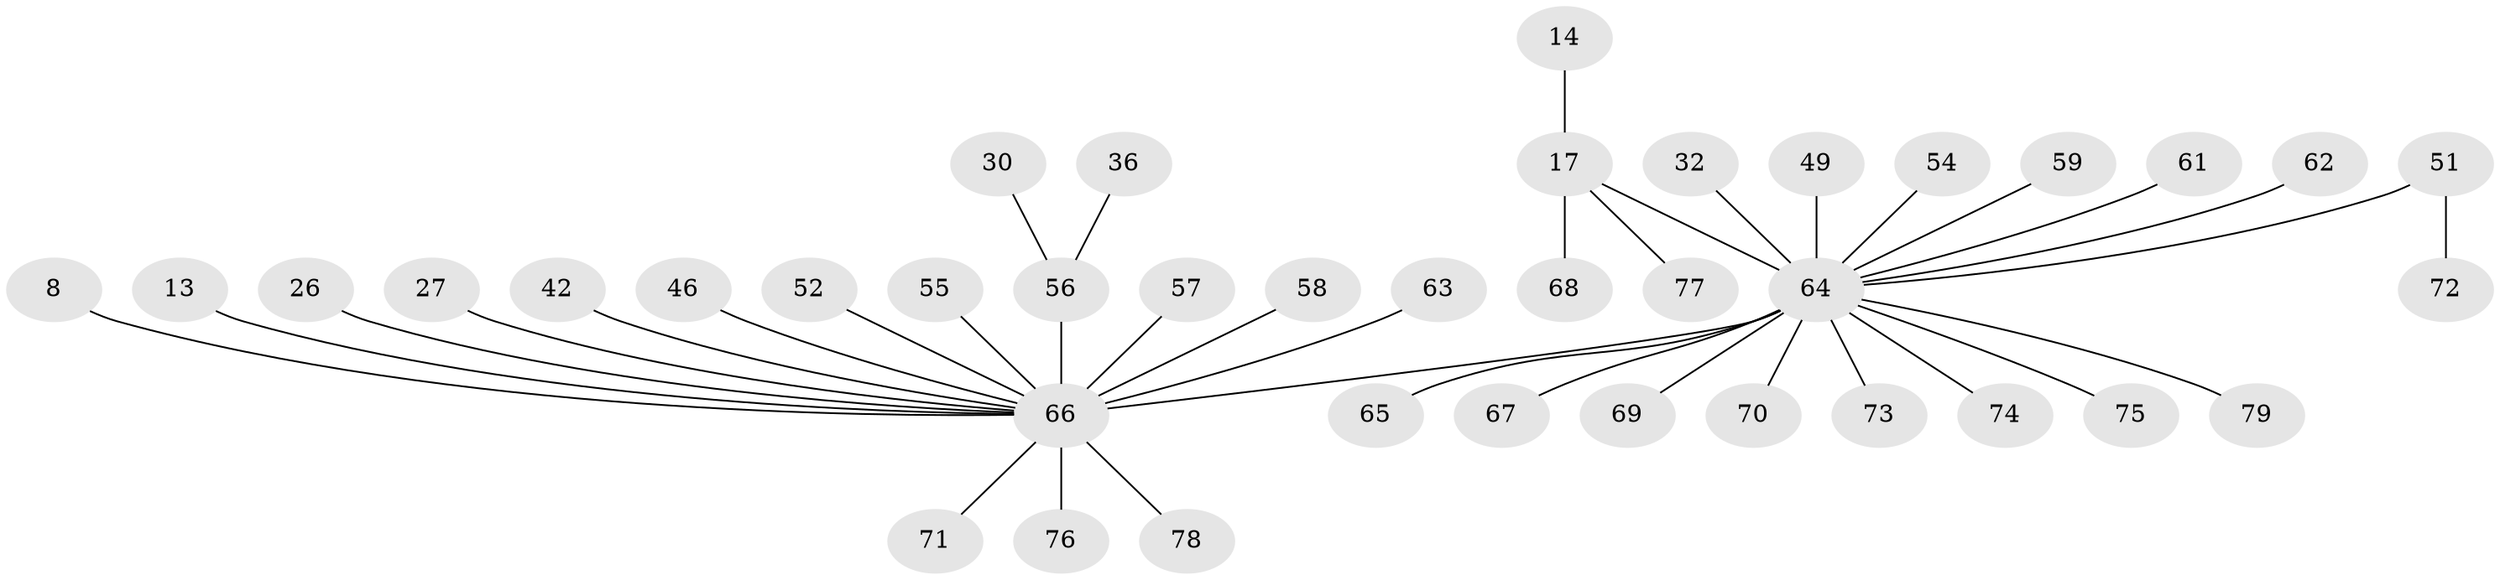 // original degree distribution, {20: 0.012658227848101266, 9: 0.012658227848101266, 4: 0.06329113924050633, 6: 0.02531645569620253, 22: 0.012658227848101266, 2: 0.17721518987341772, 1: 0.6329113924050633, 3: 0.06329113924050633}
// Generated by graph-tools (version 1.1) at 2025/02/03/05/25 17:02:39]
// undirected, 39 vertices, 38 edges
graph export_dot {
graph [start="1"]
  node [color=gray90,style=filled];
  8;
  13;
  14;
  17 [super="+4"];
  26;
  27;
  30;
  32;
  36;
  42;
  46;
  49;
  51 [super="+29"];
  52;
  54;
  55;
  56 [super="+28"];
  57;
  58;
  59 [super="+6"];
  61;
  62;
  63;
  64 [super="+5+16+21+24+31+43+48+50+25"];
  65 [super="+12"];
  66 [super="+1+37"];
  67 [super="+18"];
  68;
  69;
  70;
  71;
  72;
  73;
  74;
  75 [super="+33+44+60"];
  76 [super="+53"];
  77 [super="+38"];
  78 [super="+47"];
  79;
  8 -- 66;
  13 -- 66;
  14 -- 17;
  17 -- 68;
  17 -- 77;
  17 -- 64 [weight=4];
  26 -- 66;
  27 -- 66;
  30 -- 56;
  32 -- 64;
  36 -- 56;
  42 -- 66;
  46 -- 66;
  49 -- 64;
  51 -- 72;
  51 -- 64 [weight=2];
  52 -- 66;
  54 -- 64;
  55 -- 66;
  56 -- 66 [weight=2];
  57 -- 66;
  58 -- 66;
  59 -- 64;
  61 -- 64;
  62 -- 64;
  63 -- 66;
  64 -- 65;
  64 -- 69;
  64 -- 70;
  64 -- 73;
  64 -- 75;
  64 -- 79;
  64 -- 67;
  64 -- 74;
  64 -- 66 [weight=4];
  66 -- 76;
  66 -- 78;
  66 -- 71;
}
